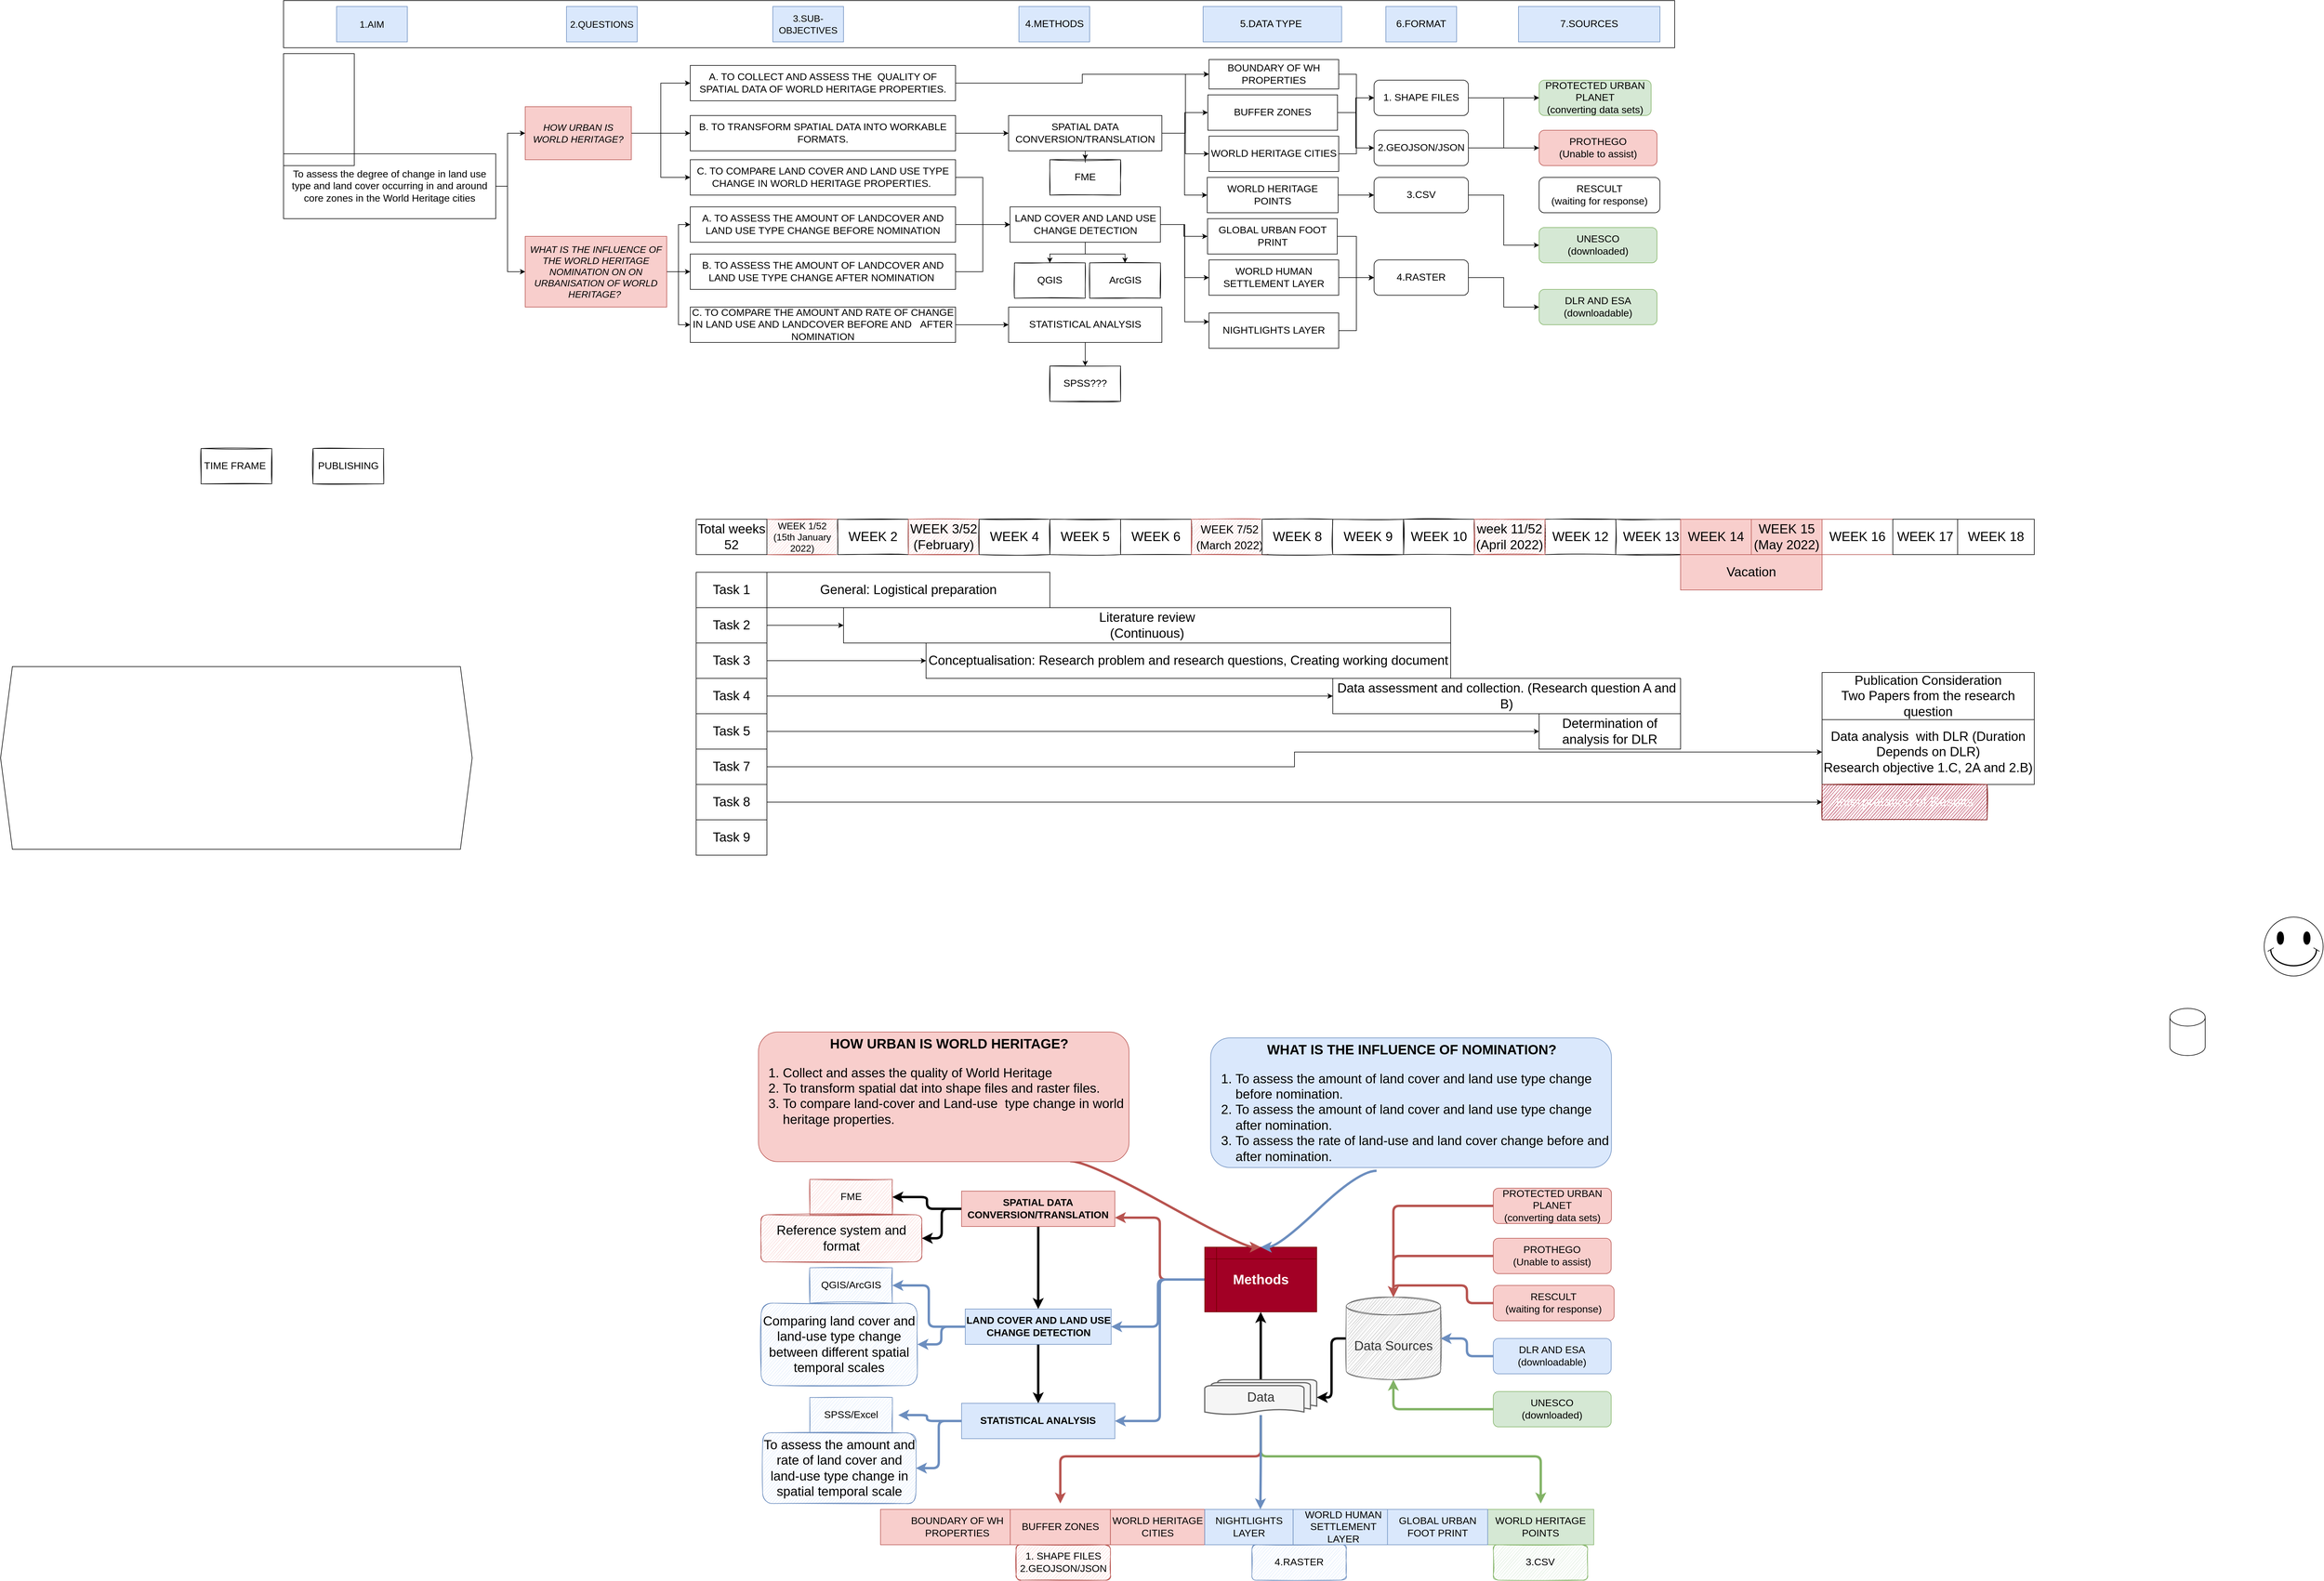 <mxfile version="17.2.1" type="device"><diagram id="Zh2FEWwTdVQycIdZ15-T" name="Page-1"><mxGraphModel dx="2861" dy="1540" grid="1" gridSize="10" guides="1" tooltips="1" connect="1" arrows="1" fold="1" page="1" pageScale="1" pageWidth="850" pageHeight="1100" math="0" shadow="0"><root><mxCell id="0"/><mxCell id="1" parent="0"/><mxCell id="h37pQN8pNh0YvQ1FQnEW-7" style="edgeStyle=orthogonalEdgeStyle;rounded=0;orthogonalLoop=1;jettySize=auto;html=1;entryX=0;entryY=0.5;entryDx=0;entryDy=0;fontSize=17;" parent="1" source="h37pQN8pNh0YvQ1FQnEW-1" target="h37pQN8pNh0YvQ1FQnEW-4" edge="1"><mxGeometry relative="1" as="geometry"><Array as="points"><mxPoint x="170" y="325"/><mxPoint x="170" y="235"/></Array></mxGeometry></mxCell><mxCell id="h37pQN8pNh0YvQ1FQnEW-22" style="edgeStyle=orthogonalEdgeStyle;rounded=0;orthogonalLoop=1;jettySize=auto;html=1;entryX=0;entryY=0.5;entryDx=0;entryDy=0;fontSize=17;" parent="1" source="h37pQN8pNh0YvQ1FQnEW-1" target="h37pQN8pNh0YvQ1FQnEW-5" edge="1"><mxGeometry relative="1" as="geometry"><Array as="points"><mxPoint x="170" y="325"/><mxPoint x="170" y="470"/></Array></mxGeometry></mxCell><mxCell id="h37pQN8pNh0YvQ1FQnEW-1" value="&lt;span lang=&quot;EN-US&quot; style=&quot;font-size: 17px; line-height: 15.693px; font-family: calibri, sans-serif;&quot;&gt;To assess the degree of change in land use type and land cover occurring in and around core zones in the World Heritage cities&lt;/span&gt;&lt;span style=&quot;font-size: 17px;&quot;&gt;&lt;/span&gt;" style="rounded=0;whiteSpace=wrap;html=1;fontSize=17;" parent="1" vertex="1"><mxGeometry x="-210" y="270" width="360" height="110" as="geometry"/></mxCell><mxCell id="h37pQN8pNh0YvQ1FQnEW-2" value="1.AIM" style="rounded=0;whiteSpace=wrap;html=1;fontSize=16;fillColor=#dae8fc;strokeColor=#6c8ebf;" parent="1" vertex="1"><mxGeometry x="-120" y="20" width="120" height="60" as="geometry"/></mxCell><mxCell id="h37pQN8pNh0YvQ1FQnEW-3" value="2.QUESTIONS" style="rounded=0;whiteSpace=wrap;html=1;fontSize=16;fillColor=#dae8fc;strokeColor=#6c8ebf;" parent="1" vertex="1"><mxGeometry x="270" y="20" width="120" height="60" as="geometry"/></mxCell><mxCell id="h37pQN8pNh0YvQ1FQnEW-13" style="edgeStyle=orthogonalEdgeStyle;rounded=0;orthogonalLoop=1;jettySize=auto;html=1;entryX=0;entryY=0.5;entryDx=0;entryDy=0;fontSize=17;" parent="1" source="h37pQN8pNh0YvQ1FQnEW-4" target="h37pQN8pNh0YvQ1FQnEW-10" edge="1"><mxGeometry relative="1" as="geometry"/></mxCell><mxCell id="h37pQN8pNh0YvQ1FQnEW-14" style="edgeStyle=orthogonalEdgeStyle;rounded=0;orthogonalLoop=1;jettySize=auto;html=1;entryX=0;entryY=0.5;entryDx=0;entryDy=0;fontSize=17;" parent="1" source="h37pQN8pNh0YvQ1FQnEW-4" target="h37pQN8pNh0YvQ1FQnEW-9" edge="1"><mxGeometry relative="1" as="geometry"/></mxCell><mxCell id="h37pQN8pNh0YvQ1FQnEW-15" style="edgeStyle=orthogonalEdgeStyle;rounded=0;orthogonalLoop=1;jettySize=auto;html=1;fontSize=17;" parent="1" source="h37pQN8pNh0YvQ1FQnEW-4" target="h37pQN8pNh0YvQ1FQnEW-11" edge="1"><mxGeometry relative="1" as="geometry"/></mxCell><mxCell id="h37pQN8pNh0YvQ1FQnEW-4" value="&lt;i&gt;HOW URBAN IS WORLD HERITAGE?&lt;/i&gt;" style="rounded=0;whiteSpace=wrap;html=1;fontSize=16;fillColor=#f8cecc;strokeColor=#b85450;" parent="1" vertex="1"><mxGeometry x="200" y="190" width="180" height="90" as="geometry"/></mxCell><mxCell id="h37pQN8pNh0YvQ1FQnEW-19" style="edgeStyle=orthogonalEdgeStyle;rounded=0;orthogonalLoop=1;jettySize=auto;html=1;fontSize=17;" parent="1" source="h37pQN8pNh0YvQ1FQnEW-5" target="h37pQN8pNh0YvQ1FQnEW-16" edge="1"><mxGeometry relative="1" as="geometry"/></mxCell><mxCell id="h37pQN8pNh0YvQ1FQnEW-20" style="edgeStyle=orthogonalEdgeStyle;rounded=0;orthogonalLoop=1;jettySize=auto;html=1;entryX=0;entryY=0.5;entryDx=0;entryDy=0;fontSize=17;" parent="1" source="h37pQN8pNh0YvQ1FQnEW-5" target="h37pQN8pNh0YvQ1FQnEW-18" edge="1"><mxGeometry relative="1" as="geometry"/></mxCell><mxCell id="h37pQN8pNh0YvQ1FQnEW-21" style="edgeStyle=orthogonalEdgeStyle;rounded=0;orthogonalLoop=1;jettySize=auto;html=1;fontSize=17;" parent="1" source="h37pQN8pNh0YvQ1FQnEW-5" target="h37pQN8pNh0YvQ1FQnEW-17" edge="1"><mxGeometry relative="1" as="geometry"/></mxCell><mxCell id="h37pQN8pNh0YvQ1FQnEW-5" value="&lt;i&gt;WHAT IS THE INFLUENCE OF THE WORLD HERITAGE NOMINATION ON ON URBANISATION OF WORLD HERITAGE?&amp;nbsp;&lt;/i&gt;" style="rounded=0;whiteSpace=wrap;html=1;fontSize=16;fillColor=#f8cecc;strokeColor=#b85450;" parent="1" vertex="1"><mxGeometry x="200" y="410" width="240" height="120" as="geometry"/></mxCell><mxCell id="h37pQN8pNh0YvQ1FQnEW-6" value="3.SUB-OBJECTIVES" style="rounded=0;whiteSpace=wrap;html=1;fontSize=16;fillColor=#dae8fc;strokeColor=#6c8ebf;" parent="1" vertex="1"><mxGeometry x="620" y="20" width="120" height="60" as="geometry"/></mxCell><mxCell id="h37pQN8pNh0YvQ1FQnEW-36" style="edgeStyle=orthogonalEdgeStyle;rounded=0;orthogonalLoop=1;jettySize=auto;html=1;entryX=0;entryY=0.5;entryDx=0;entryDy=0;fontSize=17;" parent="1" source="h37pQN8pNh0YvQ1FQnEW-9" target="h37pQN8pNh0YvQ1FQnEW-31" edge="1"><mxGeometry relative="1" as="geometry"/></mxCell><mxCell id="h37pQN8pNh0YvQ1FQnEW-9" value="&lt;span&gt;B. TO TRANSFORM SPATIAL DATA INTO WORKABLE FORMATS.&lt;/span&gt;" style="rounded=0;whiteSpace=wrap;html=1;fontSize=17;" parent="1" vertex="1"><mxGeometry x="480" y="205" width="450" height="60" as="geometry"/></mxCell><mxCell id="h37pQN8pNh0YvQ1FQnEW-95" style="edgeStyle=orthogonalEdgeStyle;rounded=0;orthogonalLoop=1;jettySize=auto;html=1;fontSize=17;" parent="1" source="h37pQN8pNh0YvQ1FQnEW-10" target="h37pQN8pNh0YvQ1FQnEW-34" edge="1"><mxGeometry relative="1" as="geometry"/></mxCell><mxCell id="h37pQN8pNh0YvQ1FQnEW-10" value="&lt;span&gt;A. TO COLLECT AND ASSESS THE&amp;nbsp; QUALITY OF &lt;/span&gt;SPATIAL DATA OF&amp;nbsp;&lt;span&gt;WORLD HERITAGE PROPERTIES.&lt;/span&gt;" style="rounded=0;whiteSpace=wrap;html=1;fontSize=17;" parent="1" vertex="1"><mxGeometry x="480" y="120" width="450" height="60" as="geometry"/></mxCell><mxCell id="h37pQN8pNh0YvQ1FQnEW-33" style="edgeStyle=orthogonalEdgeStyle;rounded=0;orthogonalLoop=1;jettySize=auto;html=1;entryX=0;entryY=0.5;entryDx=0;entryDy=0;fontSize=17;" parent="1" source="h37pQN8pNh0YvQ1FQnEW-11" target="h37pQN8pNh0YvQ1FQnEW-25" edge="1"><mxGeometry relative="1" as="geometry"/></mxCell><mxCell id="h37pQN8pNh0YvQ1FQnEW-11" value="&lt;span&gt;C. TO COMPARE LAND COVER AND LAND USE TYPE CHANGE IN WORLD HERITAGE PROPERTIES.&amp;nbsp;&lt;/span&gt;" style="rounded=0;whiteSpace=wrap;html=1;fontSize=17;" parent="1" vertex="1"><mxGeometry x="480" y="280" width="450" height="60" as="geometry"/></mxCell><mxCell id="h37pQN8pNh0YvQ1FQnEW-27" style="edgeStyle=orthogonalEdgeStyle;rounded=0;orthogonalLoop=1;jettySize=auto;html=1;fontSize=17;" parent="1" source="h37pQN8pNh0YvQ1FQnEW-16" target="h37pQN8pNh0YvQ1FQnEW-25" edge="1"><mxGeometry relative="1" as="geometry"/></mxCell><mxCell id="h37pQN8pNh0YvQ1FQnEW-16" value="A. TO ASSESS THE AMOUNT OF LANDCOVER AND LAND USE TYPE CHANGE BEFORE NOMINATION" style="rounded=0;whiteSpace=wrap;html=1;fontSize=17;" parent="1" vertex="1"><mxGeometry x="480" y="360" width="450" height="60" as="geometry"/></mxCell><mxCell id="h37pQN8pNh0YvQ1FQnEW-28" style="edgeStyle=orthogonalEdgeStyle;rounded=0;orthogonalLoop=1;jettySize=auto;html=1;entryX=0;entryY=0.5;entryDx=0;entryDy=0;fontSize=17;" parent="1" source="h37pQN8pNh0YvQ1FQnEW-17" target="h37pQN8pNh0YvQ1FQnEW-25" edge="1"><mxGeometry relative="1" as="geometry"/></mxCell><mxCell id="h37pQN8pNh0YvQ1FQnEW-17" value="B. TO ASSESS THE AMOUNT OF LANDCOVER AND LAND USE TYPE CHANGE AFTER NOMINATION&amp;nbsp;" style="rounded=0;whiteSpace=wrap;html=1;fontSize=17;" parent="1" vertex="1"><mxGeometry x="480" y="440" width="450" height="60" as="geometry"/></mxCell><mxCell id="h37pQN8pNh0YvQ1FQnEW-30" style="edgeStyle=orthogonalEdgeStyle;rounded=0;orthogonalLoop=1;jettySize=auto;html=1;fontSize=17;" parent="1" source="h37pQN8pNh0YvQ1FQnEW-18" target="h37pQN8pNh0YvQ1FQnEW-29" edge="1"><mxGeometry relative="1" as="geometry"/></mxCell><mxCell id="h37pQN8pNh0YvQ1FQnEW-18" value="C. TO COMPARE THE AMOUNT AND RATE OF CHANGE IN LAND USE AND LANDCOVER BEFORE AND&amp;nbsp; &amp;nbsp;AFTER NOMINATION" style="rounded=0;whiteSpace=wrap;html=1;fontSize=17;" parent="1" vertex="1"><mxGeometry x="480" y="530" width="450" height="60" as="geometry"/></mxCell><mxCell id="h37pQN8pNh0YvQ1FQnEW-23" value="4.METHODS" style="rounded=0;whiteSpace=wrap;html=1;fontSize=17;fillColor=#dae8fc;strokeColor=#6c8ebf;" parent="1" vertex="1"><mxGeometry x="1037.5" y="20" width="120" height="60" as="geometry"/></mxCell><mxCell id="h37pQN8pNh0YvQ1FQnEW-24" value="7.SOURCES" style="rounded=0;whiteSpace=wrap;html=1;fontSize=17;fillColor=#dae8fc;strokeColor=#6c8ebf;" parent="1" vertex="1"><mxGeometry x="1885" y="20" width="240" height="60" as="geometry"/></mxCell><mxCell id="h37pQN8pNh0YvQ1FQnEW-45" style="edgeStyle=orthogonalEdgeStyle;rounded=0;orthogonalLoop=1;jettySize=auto;html=1;fontSize=17;" parent="1" source="h37pQN8pNh0YvQ1FQnEW-25" target="h37pQN8pNh0YvQ1FQnEW-38" edge="1"><mxGeometry relative="1" as="geometry"/></mxCell><mxCell id="h37pQN8pNh0YvQ1FQnEW-46" style="edgeStyle=orthogonalEdgeStyle;rounded=0;orthogonalLoop=1;jettySize=auto;html=1;entryX=0;entryY=0.5;entryDx=0;entryDy=0;fontSize=17;" parent="1" source="h37pQN8pNh0YvQ1FQnEW-25" target="h37pQN8pNh0YvQ1FQnEW-39" edge="1"><mxGeometry relative="1" as="geometry"/></mxCell><mxCell id="h37pQN8pNh0YvQ1FQnEW-47" style="edgeStyle=orthogonalEdgeStyle;rounded=0;orthogonalLoop=1;jettySize=auto;html=1;entryX=0;entryY=0.25;entryDx=0;entryDy=0;fontSize=17;" parent="1" source="h37pQN8pNh0YvQ1FQnEW-25" target="h37pQN8pNh0YvQ1FQnEW-40" edge="1"><mxGeometry relative="1" as="geometry"/></mxCell><mxCell id="h37pQN8pNh0YvQ1FQnEW-71" style="edgeStyle=orthogonalEdgeStyle;rounded=0;orthogonalLoop=1;jettySize=auto;html=1;fontSize=17;" parent="1" source="h37pQN8pNh0YvQ1FQnEW-25" target="h37pQN8pNh0YvQ1FQnEW-65" edge="1"><mxGeometry relative="1" as="geometry"/></mxCell><mxCell id="h37pQN8pNh0YvQ1FQnEW-72" style="edgeStyle=orthogonalEdgeStyle;rounded=0;orthogonalLoop=1;jettySize=auto;html=1;fontSize=17;" parent="1" source="h37pQN8pNh0YvQ1FQnEW-25" target="h37pQN8pNh0YvQ1FQnEW-67" edge="1"><mxGeometry relative="1" as="geometry"/></mxCell><mxCell id="h37pQN8pNh0YvQ1FQnEW-25" value="LAND COVER AND LAND USE CHANGE DETECTION" style="rounded=0;whiteSpace=wrap;html=1;fontSize=17;" parent="1" vertex="1"><mxGeometry x="1022.5" y="360" width="255" height="60" as="geometry"/></mxCell><mxCell id="h37pQN8pNh0YvQ1FQnEW-26" value="5.DATA TYPE&amp;nbsp;" style="rounded=0;whiteSpace=wrap;html=1;fontSize=17;fillColor=#dae8fc;strokeColor=#6c8ebf;" parent="1" vertex="1"><mxGeometry x="1350" y="20" width="235" height="60" as="geometry"/></mxCell><mxCell id="h37pQN8pNh0YvQ1FQnEW-74" style="edgeStyle=orthogonalEdgeStyle;rounded=0;orthogonalLoop=1;jettySize=auto;html=1;fontSize=17;" parent="1" source="h37pQN8pNh0YvQ1FQnEW-29" target="h37pQN8pNh0YvQ1FQnEW-73" edge="1"><mxGeometry relative="1" as="geometry"/></mxCell><mxCell id="h37pQN8pNh0YvQ1FQnEW-29" value="STATISTICAL ANALYSIS" style="rounded=0;whiteSpace=wrap;html=1;fontSize=17;" parent="1" vertex="1"><mxGeometry x="1020" y="530" width="260" height="60" as="geometry"/></mxCell><mxCell id="h37pQN8pNh0YvQ1FQnEW-42" style="edgeStyle=orthogonalEdgeStyle;rounded=0;orthogonalLoop=1;jettySize=auto;html=1;entryX=0;entryY=0.5;entryDx=0;entryDy=0;fontSize=17;" parent="1" source="h37pQN8pNh0YvQ1FQnEW-31" target="h37pQN8pNh0YvQ1FQnEW-34" edge="1"><mxGeometry relative="1" as="geometry"/></mxCell><mxCell id="h37pQN8pNh0YvQ1FQnEW-43" style="edgeStyle=orthogonalEdgeStyle;rounded=0;orthogonalLoop=1;jettySize=auto;html=1;entryX=0;entryY=0.5;entryDx=0;entryDy=0;fontSize=17;" parent="1" source="h37pQN8pNh0YvQ1FQnEW-31" target="h37pQN8pNh0YvQ1FQnEW-35" edge="1"><mxGeometry relative="1" as="geometry"/></mxCell><mxCell id="h37pQN8pNh0YvQ1FQnEW-44" style="edgeStyle=orthogonalEdgeStyle;rounded=0;orthogonalLoop=1;jettySize=auto;html=1;fontSize=17;" parent="1" source="h37pQN8pNh0YvQ1FQnEW-31" target="h37pQN8pNh0YvQ1FQnEW-37" edge="1"><mxGeometry relative="1" as="geometry"/></mxCell><mxCell id="h37pQN8pNh0YvQ1FQnEW-55" style="edgeStyle=orthogonalEdgeStyle;rounded=0;orthogonalLoop=1;jettySize=auto;html=1;entryX=0;entryY=0.5;entryDx=0;entryDy=0;fontSize=17;" parent="1" source="h37pQN8pNh0YvQ1FQnEW-31" target="h37pQN8pNh0YvQ1FQnEW-54" edge="1"><mxGeometry relative="1" as="geometry"/></mxCell><mxCell id="h37pQN8pNh0YvQ1FQnEW-69" style="edgeStyle=orthogonalEdgeStyle;rounded=0;orthogonalLoop=1;jettySize=auto;html=1;fontSize=17;" parent="1" source="h37pQN8pNh0YvQ1FQnEW-31" target="h37pQN8pNh0YvQ1FQnEW-66" edge="1"><mxGeometry relative="1" as="geometry"/></mxCell><mxCell id="h37pQN8pNh0YvQ1FQnEW-31" value="SPATIAL DATA CONVERSION/TRANSLATION" style="rounded=0;whiteSpace=wrap;html=1;fontSize=17;" parent="1" vertex="1"><mxGeometry x="1020" y="205" width="260" height="60" as="geometry"/></mxCell><mxCell id="h37pQN8pNh0YvQ1FQnEW-56" style="edgeStyle=orthogonalEdgeStyle;rounded=0;orthogonalLoop=1;jettySize=auto;html=1;entryX=0;entryY=0.5;entryDx=0;entryDy=0;fontSize=17;" parent="1" source="h37pQN8pNh0YvQ1FQnEW-34" target="h37pQN8pNh0YvQ1FQnEW-49" edge="1"><mxGeometry relative="1" as="geometry"/></mxCell><mxCell id="h37pQN8pNh0YvQ1FQnEW-34" value="BOUNDARY OF WH PROPERTIES" style="rounded=0;whiteSpace=wrap;html=1;fontSize=17;" parent="1" vertex="1"><mxGeometry x="1360" y="110" width="220" height="50" as="geometry"/></mxCell><mxCell id="h37pQN8pNh0YvQ1FQnEW-63" style="edgeStyle=orthogonalEdgeStyle;rounded=0;orthogonalLoop=1;jettySize=auto;html=1;entryX=0;entryY=0.5;entryDx=0;entryDy=0;fontSize=17;" parent="1" source="h37pQN8pNh0YvQ1FQnEW-35" target="h37pQN8pNh0YvQ1FQnEW-49" edge="1"><mxGeometry relative="1" as="geometry"/></mxCell><mxCell id="h37pQN8pNh0YvQ1FQnEW-64" style="edgeStyle=orthogonalEdgeStyle;rounded=0;orthogonalLoop=1;jettySize=auto;html=1;fontSize=17;" parent="1" source="h37pQN8pNh0YvQ1FQnEW-35" target="h37pQN8pNh0YvQ1FQnEW-50" edge="1"><mxGeometry relative="1" as="geometry"/></mxCell><mxCell id="h37pQN8pNh0YvQ1FQnEW-35" value="BUFFER ZONES" style="rounded=0;whiteSpace=wrap;html=1;fontSize=17;" parent="1" vertex="1"><mxGeometry x="1358" y="170" width="220" height="60" as="geometry"/></mxCell><mxCell id="h37pQN8pNh0YvQ1FQnEW-61" style="edgeStyle=orthogonalEdgeStyle;rounded=0;orthogonalLoop=1;jettySize=auto;html=1;entryX=0;entryY=0.5;entryDx=0;entryDy=0;fontSize=17;" parent="1" source="h37pQN8pNh0YvQ1FQnEW-37" target="h37pQN8pNh0YvQ1FQnEW-50" edge="1"><mxGeometry relative="1" as="geometry"/></mxCell><mxCell id="h37pQN8pNh0YvQ1FQnEW-62" style="edgeStyle=orthogonalEdgeStyle;rounded=0;orthogonalLoop=1;jettySize=auto;html=1;entryX=0;entryY=0.5;entryDx=0;entryDy=0;fontSize=17;" parent="1" source="h37pQN8pNh0YvQ1FQnEW-37" target="h37pQN8pNh0YvQ1FQnEW-49" edge="1"><mxGeometry relative="1" as="geometry"/></mxCell><mxCell id="h37pQN8pNh0YvQ1FQnEW-37" value="WORLD HERITAGE CITIES" style="rounded=0;whiteSpace=wrap;html=1;fontSize=17;" parent="1" vertex="1"><mxGeometry x="1360" y="240" width="220" height="60" as="geometry"/></mxCell><mxCell id="h37pQN8pNh0YvQ1FQnEW-59" style="edgeStyle=orthogonalEdgeStyle;rounded=0;orthogonalLoop=1;jettySize=auto;html=1;entryX=0;entryY=0.5;entryDx=0;entryDy=0;fontSize=17;" parent="1" source="h37pQN8pNh0YvQ1FQnEW-38" target="h37pQN8pNh0YvQ1FQnEW-51" edge="1"><mxGeometry relative="1" as="geometry"><Array as="points"><mxPoint x="1610" y="410"/><mxPoint x="1610" y="480"/></Array></mxGeometry></mxCell><mxCell id="h37pQN8pNh0YvQ1FQnEW-38" value="GLOBAL URBAN FOOT PRINT" style="rounded=0;whiteSpace=wrap;html=1;fontSize=17;" parent="1" vertex="1"><mxGeometry x="1357.5" y="380" width="220" height="60" as="geometry"/></mxCell><mxCell id="h37pQN8pNh0YvQ1FQnEW-58" style="edgeStyle=orthogonalEdgeStyle;rounded=0;orthogonalLoop=1;jettySize=auto;html=1;fontSize=17;" parent="1" source="h37pQN8pNh0YvQ1FQnEW-39" target="h37pQN8pNh0YvQ1FQnEW-51" edge="1"><mxGeometry relative="1" as="geometry"/></mxCell><mxCell id="h37pQN8pNh0YvQ1FQnEW-39" value="WORLD HUMAN SETTLEMENT LAYER" style="rounded=0;whiteSpace=wrap;html=1;fontSize=17;" parent="1" vertex="1"><mxGeometry x="1360" y="450" width="220" height="60" as="geometry"/></mxCell><mxCell id="h37pQN8pNh0YvQ1FQnEW-57" style="edgeStyle=orthogonalEdgeStyle;rounded=0;orthogonalLoop=1;jettySize=auto;html=1;entryX=0;entryY=0.5;entryDx=0;entryDy=0;fontSize=17;" parent="1" source="h37pQN8pNh0YvQ1FQnEW-40" target="h37pQN8pNh0YvQ1FQnEW-51" edge="1"><mxGeometry relative="1" as="geometry"/></mxCell><mxCell id="h37pQN8pNh0YvQ1FQnEW-40" value="NIGHTLIGHTS LAYER" style="rounded=0;whiteSpace=wrap;html=1;fontSize=17;" parent="1" vertex="1"><mxGeometry x="1360" y="540" width="220" height="60" as="geometry"/></mxCell><mxCell id="h37pQN8pNh0YvQ1FQnEW-48" value="&lt;span&gt;6.FORMAT&lt;/span&gt;" style="rounded=0;whiteSpace=wrap;html=1;fontSize=17;fillColor=#dae8fc;strokeColor=#6c8ebf;" parent="1" vertex="1"><mxGeometry x="1660" y="20" width="120" height="60" as="geometry"/></mxCell><mxCell id="h37pQN8pNh0YvQ1FQnEW-81" style="edgeStyle=orthogonalEdgeStyle;rounded=0;orthogonalLoop=1;jettySize=auto;html=1;fontSize=17;" parent="1" source="h37pQN8pNh0YvQ1FQnEW-49" target="h37pQN8pNh0YvQ1FQnEW-76" edge="1"><mxGeometry relative="1" as="geometry"/></mxCell><mxCell id="h37pQN8pNh0YvQ1FQnEW-49" value="1. SHAPE FILES" style="rounded=1;whiteSpace=wrap;html=1;fontSize=17;" parent="1" vertex="1"><mxGeometry x="1640" y="145" width="160" height="60" as="geometry"/></mxCell><mxCell id="h37pQN8pNh0YvQ1FQnEW-83" style="edgeStyle=orthogonalEdgeStyle;rounded=0;orthogonalLoop=1;jettySize=auto;html=1;fontSize=17;" parent="1" source="h37pQN8pNh0YvQ1FQnEW-50" target="h37pQN8pNh0YvQ1FQnEW-77" edge="1"><mxGeometry relative="1" as="geometry"/></mxCell><mxCell id="h37pQN8pNh0YvQ1FQnEW-87" style="edgeStyle=orthogonalEdgeStyle;rounded=0;orthogonalLoop=1;jettySize=auto;html=1;entryX=0;entryY=0.5;entryDx=0;entryDy=0;fontSize=17;" parent="1" source="h37pQN8pNh0YvQ1FQnEW-50" target="h37pQN8pNh0YvQ1FQnEW-76" edge="1"><mxGeometry relative="1" as="geometry"/></mxCell><mxCell id="h37pQN8pNh0YvQ1FQnEW-50" value="&lt;span&gt;2.GEOJSON/JSON&lt;/span&gt;" style="rounded=1;whiteSpace=wrap;html=1;fontSize=17;" parent="1" vertex="1"><mxGeometry x="1640" y="230" width="160" height="60" as="geometry"/></mxCell><mxCell id="h37pQN8pNh0YvQ1FQnEW-85" style="edgeStyle=orthogonalEdgeStyle;rounded=0;orthogonalLoop=1;jettySize=auto;html=1;fontSize=17;" parent="1" source="h37pQN8pNh0YvQ1FQnEW-51" target="h37pQN8pNh0YvQ1FQnEW-80" edge="1"><mxGeometry relative="1" as="geometry"/></mxCell><mxCell id="h37pQN8pNh0YvQ1FQnEW-51" value="4.RASTER" style="rounded=1;whiteSpace=wrap;html=1;fontSize=17;" parent="1" vertex="1"><mxGeometry x="1640" y="450" width="160" height="60" as="geometry"/></mxCell><mxCell id="h37pQN8pNh0YvQ1FQnEW-84" style="edgeStyle=orthogonalEdgeStyle;rounded=0;orthogonalLoop=1;jettySize=auto;html=1;entryX=0;entryY=0.5;entryDx=0;entryDy=0;fontSize=17;" parent="1" source="h37pQN8pNh0YvQ1FQnEW-52" target="h37pQN8pNh0YvQ1FQnEW-78" edge="1"><mxGeometry relative="1" as="geometry"/></mxCell><mxCell id="h37pQN8pNh0YvQ1FQnEW-52" value="3.CSV" style="rounded=1;whiteSpace=wrap;html=1;fontSize=17;" parent="1" vertex="1"><mxGeometry x="1640" y="310" width="160" height="60" as="geometry"/></mxCell><mxCell id="h37pQN8pNh0YvQ1FQnEW-60" style="edgeStyle=orthogonalEdgeStyle;rounded=0;orthogonalLoop=1;jettySize=auto;html=1;entryX=0;entryY=0.5;entryDx=0;entryDy=0;fontSize=17;" parent="1" source="h37pQN8pNh0YvQ1FQnEW-54" target="h37pQN8pNh0YvQ1FQnEW-52" edge="1"><mxGeometry relative="1" as="geometry"/></mxCell><mxCell id="h37pQN8pNh0YvQ1FQnEW-54" value="WORLD HERITAGE POINTS" style="rounded=0;whiteSpace=wrap;html=1;fontSize=17;" parent="1" vertex="1"><mxGeometry x="1357" y="310" width="222" height="60" as="geometry"/></mxCell><mxCell id="h37pQN8pNh0YvQ1FQnEW-65" value="QGIS" style="rounded=0;whiteSpace=wrap;html=1;fontSize=17;sketch=1;fillColor=none;" parent="1" vertex="1"><mxGeometry x="1030" y="455" width="120" height="60" as="geometry"/></mxCell><mxCell id="h37pQN8pNh0YvQ1FQnEW-66" value="FME" style="rounded=0;whiteSpace=wrap;html=1;fontSize=17;sketch=1;fillColor=none;" parent="1" vertex="1"><mxGeometry x="1090" y="280" width="120" height="60" as="geometry"/></mxCell><mxCell id="h37pQN8pNh0YvQ1FQnEW-67" value="ArcGIS" style="rounded=0;whiteSpace=wrap;html=1;fontSize=17;sketch=1;shadow=0;glass=0;fillColor=none;" parent="1" vertex="1"><mxGeometry x="1157.5" y="455" width="120" height="60" as="geometry"/></mxCell><mxCell id="h37pQN8pNh0YvQ1FQnEW-73" value="SPSS???" style="rounded=0;whiteSpace=wrap;html=1;fontSize=17;sketch=1;fillColor=none;" parent="1" vertex="1"><mxGeometry x="1090" y="630" width="120" height="60" as="geometry"/></mxCell><mxCell id="h37pQN8pNh0YvQ1FQnEW-76" value="PROTECTED URBAN PLANET&lt;br&gt;(converting data sets)" style="rounded=1;whiteSpace=wrap;html=1;fontSize=17;fillColor=#d5e8d4;strokeColor=#82b366;" parent="1" vertex="1"><mxGeometry x="1920" y="145" width="190" height="60" as="geometry"/></mxCell><mxCell id="h37pQN8pNh0YvQ1FQnEW-78" value="UNESCO&lt;br&gt;(downloaded)" style="rounded=1;whiteSpace=wrap;html=1;fontSize=17;fillColor=#d5e8d4;strokeColor=#82b366;" parent="1" vertex="1"><mxGeometry x="1920" y="395" width="200" height="60" as="geometry"/></mxCell><mxCell id="h37pQN8pNh0YvQ1FQnEW-80" value="DLR AND ESA&lt;br&gt;(downloadable)" style="rounded=1;whiteSpace=wrap;html=1;fontSize=17;fillColor=#d5e8d4;strokeColor=#82b366;" parent="1" vertex="1"><mxGeometry x="1920" y="500" width="200" height="60" as="geometry"/></mxCell><mxCell id="h37pQN8pNh0YvQ1FQnEW-77" value="PROTHEGO&lt;br&gt;(Unable to assist)" style="rounded=1;whiteSpace=wrap;html=1;fontSize=17;fillColor=#f8cecc;strokeColor=#b85450;" parent="1" vertex="1"><mxGeometry x="1920" y="230" width="200" height="60" as="geometry"/></mxCell><mxCell id="h37pQN8pNh0YvQ1FQnEW-86" value="" style="edgeStyle=orthogonalEdgeStyle;rounded=0;orthogonalLoop=1;jettySize=auto;html=1;fontSize=17;endArrow=none;" parent="1" source="h37pQN8pNh0YvQ1FQnEW-50" target="h37pQN8pNh0YvQ1FQnEW-77" edge="1"><mxGeometry relative="1" as="geometry"><mxPoint x="1800" y="260.077" as="sourcePoint"/><mxPoint x="2015.077" y="180" as="targetPoint"/></mxGeometry></mxCell><mxCell id="h37pQN8pNh0YvQ1FQnEW-88" value="RESCULT&lt;br&gt;(waiting for response)" style="rounded=1;whiteSpace=wrap;html=1;fontSize=17;" parent="1" vertex="1"><mxGeometry x="1920" y="310" width="205" height="60" as="geometry"/></mxCell><mxCell id="h37pQN8pNh0YvQ1FQnEW-89" value="WEEK 13" style="rounded=0;whiteSpace=wrap;html=1;shadow=0;glass=0;sketch=1;fontSize=22;fillColor=default;gradientColor=#ffffff;fontStyle=0" parent="1" vertex="1"><mxGeometry x="2050" y="890" width="120" height="60" as="geometry"/></mxCell><mxCell id="h37pQN8pNh0YvQ1FQnEW-90" value="WEEK 12" style="rounded=0;whiteSpace=wrap;html=1;shadow=0;glass=0;sketch=1;fontSize=22;fillColor=default;gradientColor=#ffffff;fontStyle=0" parent="1" vertex="1"><mxGeometry x="1930" y="890" width="120" height="60" as="geometry"/></mxCell><mxCell id="h37pQN8pNh0YvQ1FQnEW-91" value="WEEK 1/52&lt;br style=&quot;font-size: 16px&quot;&gt;(15th January 2022)" style="rounded=0;whiteSpace=wrap;html=1;shadow=0;glass=0;sketch=1;fontSize=16;fillColor=#f8cecc;fontStyle=0;strokeColor=#b85450;" parent="1" vertex="1"><mxGeometry x="610" y="890" width="120" height="60" as="geometry"/></mxCell><mxCell id="h37pQN8pNh0YvQ1FQnEW-92" value="WEEK 2" style="rounded=0;whiteSpace=wrap;html=1;shadow=0;glass=0;sketch=1;fontSize=22;fillColor=default;gradientColor=#ffffff;fontStyle=0" parent="1" vertex="1"><mxGeometry x="730" y="890" width="120" height="60" as="geometry"/></mxCell><mxCell id="h37pQN8pNh0YvQ1FQnEW-93" value="TIME FRAME&amp;nbsp;" style="rounded=0;whiteSpace=wrap;html=1;shadow=0;glass=0;sketch=1;fontSize=17;fillColor=default;gradientColor=#ffffff;" parent="1" vertex="1"><mxGeometry x="-350" y="770" width="120" height="60" as="geometry"/></mxCell><mxCell id="h37pQN8pNh0YvQ1FQnEW-94" value="PUBLISHING" style="rounded=0;whiteSpace=wrap;html=1;shadow=0;glass=0;sketch=1;fontSize=17;fillColor=default;gradientColor=#ffffff;" parent="1" vertex="1"><mxGeometry x="-160" y="770" width="120" height="60" as="geometry"/></mxCell><mxCell id="h37pQN8pNh0YvQ1FQnEW-96" value="WEEK 3/52&lt;br style=&quot;font-size: 22px&quot;&gt;(February)" style="rounded=0;whiteSpace=wrap;html=1;shadow=0;glass=0;sketch=1;fontSize=22;fillColor=#f8cecc;fontStyle=0;strokeColor=#b85450;" parent="1" vertex="1"><mxGeometry x="850" y="890" width="120" height="60" as="geometry"/></mxCell><mxCell id="h37pQN8pNh0YvQ1FQnEW-97" value="WEEK 4" style="rounded=0;whiteSpace=wrap;html=1;shadow=0;glass=0;sketch=1;fontSize=22;fillColor=default;gradientColor=#ffffff;fontStyle=0" parent="1" vertex="1"><mxGeometry x="970" y="890" width="120" height="60" as="geometry"/></mxCell><mxCell id="h37pQN8pNh0YvQ1FQnEW-98" value="WEEK 5" style="rounded=0;whiteSpace=wrap;html=1;shadow=0;glass=0;sketch=1;fontSize=22;fillColor=default;gradientColor=#ffffff;fontStyle=0" parent="1" vertex="1"><mxGeometry x="1090" y="890" width="120" height="60" as="geometry"/></mxCell><mxCell id="h37pQN8pNh0YvQ1FQnEW-99" value="WEEK 6" style="rounded=0;whiteSpace=wrap;html=1;shadow=0;glass=0;sketch=1;fontSize=22;fillColor=default;gradientColor=#ffffff;fontStyle=0" parent="1" vertex="1"><mxGeometry x="1210" y="890" width="120" height="60" as="geometry"/></mxCell><mxCell id="h37pQN8pNh0YvQ1FQnEW-100" value="&lt;font style=&quot;font-size: 19px&quot;&gt;WEEK 7/52&lt;br&gt;(March 2022)&lt;/font&gt;" style="rounded=0;whiteSpace=wrap;html=1;shadow=0;glass=0;sketch=1;fontSize=22;fillColor=#f8cecc;fontStyle=0;strokeColor=#b85450;" parent="1" vertex="1"><mxGeometry x="1330" y="890" width="130" height="60" as="geometry"/></mxCell><mxCell id="h37pQN8pNh0YvQ1FQnEW-101" value="WEEK 8" style="rounded=0;whiteSpace=wrap;html=1;shadow=0;glass=0;sketch=1;fontSize=22;fillColor=default;gradientColor=#ffffff;fontStyle=0" parent="1" vertex="1"><mxGeometry x="1450" y="890" width="120" height="60" as="geometry"/></mxCell><mxCell id="h37pQN8pNh0YvQ1FQnEW-102" value="WEEK 9" style="rounded=0;whiteSpace=wrap;html=1;shadow=0;glass=0;sketch=1;fontSize=22;fillColor=default;gradientColor=#ffffff;fontStyle=0" parent="1" vertex="1"><mxGeometry x="1570" y="890" width="120" height="60" as="geometry"/></mxCell><mxCell id="h37pQN8pNh0YvQ1FQnEW-103" value="WEEK 10" style="rounded=0;whiteSpace=wrap;html=1;shadow=0;glass=0;sketch=1;fontSize=22;fillColor=default;gradientColor=#ffffff;fontStyle=0" parent="1" vertex="1"><mxGeometry x="1690" y="890" width="120" height="60" as="geometry"/></mxCell><mxCell id="ARwdgaC7LOGrpXBBX0hC-1" value="Literature review&lt;br&gt;(Continuous)" style="rounded=0;whiteSpace=wrap;html=1;fontSize=22;fontStyle=0" parent="1" vertex="1"><mxGeometry x="740" y="1040" width="1030" height="60" as="geometry"/></mxCell><mxCell id="isc2ANFh7UeVf0TnL6wv-1" value="General: Logistical preparation" style="rounded=0;whiteSpace=wrap;html=1;fontSize=22;fontStyle=0" parent="1" vertex="1"><mxGeometry x="610" y="980" width="480" height="60" as="geometry"/></mxCell><mxCell id="isc2ANFh7UeVf0TnL6wv-2" value="Conceptualisation: Research problem and research questions, Creating working document" style="rounded=0;whiteSpace=wrap;html=1;fontSize=22;fontStyle=0" parent="1" vertex="1"><mxGeometry x="880" y="1100" width="890" height="60" as="geometry"/></mxCell><mxCell id="isc2ANFh7UeVf0TnL6wv-3" value="week 11/52&lt;br style=&quot;font-size: 22px&quot;&gt;(April 2022)" style="rounded=0;whiteSpace=wrap;html=1;fontSize=22;fontStyle=0;fillColor=#f8cecc;strokeColor=#b85450;sketch=1;" parent="1" vertex="1"><mxGeometry x="1810" y="890" width="120" height="60" as="geometry"/></mxCell><mxCell id="isc2ANFh7UeVf0TnL6wv-5" value="WEEK 14" style="rounded=0;whiteSpace=wrap;html=1;fontSize=22;fontStyle=0;fillColor=#f8cecc;strokeColor=#b85450;sketch=0;" parent="1" vertex="1"><mxGeometry x="2160" y="890" width="120" height="60" as="geometry"/></mxCell><mxCell id="isc2ANFh7UeVf0TnL6wv-7" value="Total weeks 52" style="rounded=0;whiteSpace=wrap;html=1;fontSize=22;fontStyle=0" parent="1" vertex="1"><mxGeometry x="490" y="890" width="120" height="60" as="geometry"/></mxCell><mxCell id="isc2ANFh7UeVf0TnL6wv-8" value="Task 1" style="rounded=0;whiteSpace=wrap;html=1;fontSize=22;fontStyle=0" parent="1" vertex="1"><mxGeometry x="490" y="980" width="120" height="60" as="geometry"/></mxCell><mxCell id="isc2ANFh7UeVf0TnL6wv-29" style="edgeStyle=orthogonalEdgeStyle;rounded=0;orthogonalLoop=1;jettySize=auto;html=1;entryX=0;entryY=0.5;entryDx=0;entryDy=0;fontSize=16;" parent="1" source="isc2ANFh7UeVf0TnL6wv-9" target="ARwdgaC7LOGrpXBBX0hC-1" edge="1"><mxGeometry relative="1" as="geometry"/></mxCell><mxCell id="isc2ANFh7UeVf0TnL6wv-9" value="Task 2" style="rounded=0;whiteSpace=wrap;html=1;fontSize=22;fontStyle=0" parent="1" vertex="1"><mxGeometry x="490" y="1040" width="120" height="60" as="geometry"/></mxCell><mxCell id="isc2ANFh7UeVf0TnL6wv-28" style="edgeStyle=orthogonalEdgeStyle;rounded=0;orthogonalLoop=1;jettySize=auto;html=1;entryX=0;entryY=0.5;entryDx=0;entryDy=0;fontSize=16;" parent="1" source="isc2ANFh7UeVf0TnL6wv-10" target="isc2ANFh7UeVf0TnL6wv-2" edge="1"><mxGeometry relative="1" as="geometry"/></mxCell><mxCell id="isc2ANFh7UeVf0TnL6wv-10" value="Task 3" style="rounded=0;whiteSpace=wrap;html=1;fontSize=22;fontStyle=0" parent="1" vertex="1"><mxGeometry x="490" y="1100" width="120" height="60" as="geometry"/></mxCell><mxCell id="isc2ANFh7UeVf0TnL6wv-11" value="Data assessment and collection. (Research question A and B)" style="rounded=0;whiteSpace=wrap;html=1;fontSize=22;fontStyle=0" parent="1" vertex="1"><mxGeometry x="1570" y="1160" width="590" height="60" as="geometry"/></mxCell><mxCell id="isc2ANFh7UeVf0TnL6wv-27" style="edgeStyle=orthogonalEdgeStyle;rounded=0;orthogonalLoop=1;jettySize=auto;html=1;entryX=0;entryY=0.5;entryDx=0;entryDy=0;fontSize=16;" parent="1" source="isc2ANFh7UeVf0TnL6wv-16" target="isc2ANFh7UeVf0TnL6wv-11" edge="1"><mxGeometry relative="1" as="geometry"/></mxCell><mxCell id="isc2ANFh7UeVf0TnL6wv-16" value="Task 4" style="rounded=0;whiteSpace=wrap;html=1;fontSize=22;fontStyle=0" parent="1" vertex="1"><mxGeometry x="490" y="1160" width="120" height="60" as="geometry"/></mxCell><mxCell id="isc2ANFh7UeVf0TnL6wv-17" value="WEEK 15&lt;br&gt;(May 2022)" style="rounded=0;whiteSpace=wrap;html=1;fontSize=22;fontStyle=0;fillColor=#f8cecc;strokeColor=#b85450;" parent="1" vertex="1"><mxGeometry x="2280" y="890" width="120" height="60" as="geometry"/></mxCell><mxCell id="isc2ANFh7UeVf0TnL6wv-18" value="WEEK 16" style="rounded=0;whiteSpace=wrap;html=1;fontSize=22;fontStyle=0;sketch=0;fillColor=none;strokeColor=#b85450;" parent="1" vertex="1"><mxGeometry x="2400" y="890" width="120" height="60" as="geometry"/></mxCell><mxCell id="isc2ANFh7UeVf0TnL6wv-21" value="WEEK 17" style="rounded=0;whiteSpace=wrap;html=1;fontSize=22;fontStyle=0" parent="1" vertex="1"><mxGeometry x="2520" y="890" width="110" height="60" as="geometry"/></mxCell><mxCell id="isc2ANFh7UeVf0TnL6wv-23" value="Vacation" style="rounded=0;whiteSpace=wrap;html=1;fontSize=22;fontStyle=0;fillColor=#f8cecc;strokeColor=#b85450;" parent="1" vertex="1"><mxGeometry x="2160" y="950" width="240" height="60" as="geometry"/></mxCell><mxCell id="isc2ANFh7UeVf0TnL6wv-37" style="edgeStyle=orthogonalEdgeStyle;rounded=0;orthogonalLoop=1;jettySize=auto;html=1;entryX=0;entryY=0.5;entryDx=0;entryDy=0;fontSize=16;" parent="1" source="isc2ANFh7UeVf0TnL6wv-26" target="isc2ANFh7UeVf0TnL6wv-36" edge="1"><mxGeometry relative="1" as="geometry"/></mxCell><mxCell id="isc2ANFh7UeVf0TnL6wv-26" value="Task 5" style="rounded=0;whiteSpace=wrap;html=1;fontSize=22;fontStyle=0" parent="1" vertex="1"><mxGeometry x="490" y="1220" width="120" height="60" as="geometry"/></mxCell><mxCell id="isc2ANFh7UeVf0TnL6wv-38" style="edgeStyle=orthogonalEdgeStyle;rounded=0;orthogonalLoop=1;jettySize=auto;html=1;fontSize=16;" parent="1" source="isc2ANFh7UeVf0TnL6wv-32" target="isc2ANFh7UeVf0TnL6wv-35" edge="1"><mxGeometry relative="1" as="geometry"><mxPoint x="1720" y="1310" as="targetPoint"/></mxGeometry></mxCell><mxCell id="isc2ANFh7UeVf0TnL6wv-32" value="Task 7" style="rounded=0;whiteSpace=wrap;html=1;fontSize=22;fontStyle=0" parent="1" vertex="1"><mxGeometry x="490" y="1280" width="120" height="60" as="geometry"/></mxCell><mxCell id="isc2ANFh7UeVf0TnL6wv-33" value="Task 9" style="rounded=0;whiteSpace=wrap;html=1;fontSize=22;fontStyle=0" parent="1" vertex="1"><mxGeometry x="490" y="1400" width="120" height="60" as="geometry"/></mxCell><mxCell id="isc2ANFh7UeVf0TnL6wv-40" style="edgeStyle=orthogonalEdgeStyle;rounded=0;orthogonalLoop=1;jettySize=auto;html=1;fontSize=16;" parent="1" source="isc2ANFh7UeVf0TnL6wv-34" target="isc2ANFh7UeVf0TnL6wv-39" edge="1"><mxGeometry relative="1" as="geometry"/></mxCell><mxCell id="isc2ANFh7UeVf0TnL6wv-34" value="Task 8" style="rounded=0;whiteSpace=wrap;html=1;fontSize=22;fontStyle=0" parent="1" vertex="1"><mxGeometry x="490" y="1340" width="120" height="60" as="geometry"/></mxCell><mxCell id="isc2ANFh7UeVf0TnL6wv-35" value="Data analysis&amp;nbsp; with DLR (Duration Depends on DLR)&lt;br&gt;Research objective 1.C, 2A and 2.B)" style="rounded=0;whiteSpace=wrap;html=1;fontSize=22;fontStyle=0" parent="1" vertex="1"><mxGeometry x="2400" y="1230" width="360" height="110" as="geometry"/></mxCell><mxCell id="isc2ANFh7UeVf0TnL6wv-36" value="Determination of analysis for DLR" style="rounded=0;whiteSpace=wrap;html=1;fontSize=22;fontStyle=0" parent="1" vertex="1"><mxGeometry x="1920" y="1220" width="240" height="60" as="geometry"/></mxCell><mxCell id="isc2ANFh7UeVf0TnL6wv-39" value="Interpretation of Results" style="rounded=0;whiteSpace=wrap;html=1;fontSize=22;fontStyle=0;sketch=1;fillColor=#a20025;fontColor=#ffffff;strokeColor=#6F0000;" parent="1" vertex="1"><mxGeometry x="2400" y="1340" width="280" height="60" as="geometry"/></mxCell><mxCell id="isc2ANFh7UeVf0TnL6wv-42" value="WEEK 18" style="rounded=0;whiteSpace=wrap;html=1;fontSize=22;fontStyle=0" parent="1" vertex="1"><mxGeometry x="2630" y="890" width="130" height="60" as="geometry"/></mxCell><mxCell id="isc2ANFh7UeVf0TnL6wv-44" value="Publication Consideration&lt;br&gt;Two Papers from the research question" style="rounded=0;whiteSpace=wrap;html=1;fontSize=22;fontStyle=0" parent="1" vertex="1"><mxGeometry x="2400" y="1150" width="360" height="80" as="geometry"/></mxCell><mxCell id="isc2ANFh7UeVf0TnL6wv-46" value="" style="rounded=0;whiteSpace=wrap;html=1;sketch=0;fontSize=16;fillColor=none;" parent="1" vertex="1"><mxGeometry x="-210" y="10" width="2360" height="80" as="geometry"/></mxCell><mxCell id="isc2ANFh7UeVf0TnL6wv-47" value="" style="rounded=0;whiteSpace=wrap;html=1;sketch=0;fontSize=16;fillColor=none;" parent="1" vertex="1"><mxGeometry x="-210" y="100" width="120" height="190" as="geometry"/></mxCell><mxCell id="BjhbaZAjBU6-snFWnnkG-1" value="" style="shape=hexagon;perimeter=hexagonPerimeter2;whiteSpace=wrap;html=1;fixedSize=1;" vertex="1" parent="1"><mxGeometry x="-690" y="1140" width="800" height="310" as="geometry"/></mxCell><mxCell id="BjhbaZAjBU6-snFWnnkG-2" value="" style="shape=cylinder3;whiteSpace=wrap;html=1;boundedLbl=1;backgroundOutline=1;size=15;" vertex="1" parent="1"><mxGeometry x="2990" y="1720" width="60" height="80" as="geometry"/></mxCell><mxCell id="BjhbaZAjBU6-snFWnnkG-85" style="edgeStyle=orthogonalEdgeStyle;rounded=1;sketch=0;orthogonalLoop=1;jettySize=auto;html=1;fontSize=22;strokeWidth=4;fillColor=#f8cecc;strokeColor=#b85450;" edge="1" parent="1" source="BjhbaZAjBU6-snFWnnkG-3" target="BjhbaZAjBU6-snFWnnkG-9"><mxGeometry relative="1" as="geometry"><Array as="points"><mxPoint x="1447.75" y="2480"/><mxPoint x="1107.75" y="2480"/></Array></mxGeometry></mxCell><mxCell id="BjhbaZAjBU6-snFWnnkG-86" style="edgeStyle=orthogonalEdgeStyle;rounded=1;sketch=0;orthogonalLoop=1;jettySize=auto;html=1;fontSize=22;strokeWidth=4;fillColor=#d5e8d4;strokeColor=#82b366;" edge="1" parent="1" source="BjhbaZAjBU6-snFWnnkG-3" target="BjhbaZAjBU6-snFWnnkG-24"><mxGeometry relative="1" as="geometry"><Array as="points"><mxPoint x="1447.75" y="2480"/><mxPoint x="1922.75" y="2480"/></Array></mxGeometry></mxCell><mxCell id="BjhbaZAjBU6-snFWnnkG-87" style="edgeStyle=orthogonalEdgeStyle;rounded=1;sketch=0;orthogonalLoop=1;jettySize=auto;html=1;entryX=0.614;entryY=0.125;entryDx=0;entryDy=0;entryPerimeter=0;fontSize=22;strokeWidth=4;fillColor=#dae8fc;strokeColor=#6c8ebf;" edge="1" parent="1" source="BjhbaZAjBU6-snFWnnkG-3" target="BjhbaZAjBU6-snFWnnkG-18"><mxGeometry relative="1" as="geometry"/></mxCell><mxCell id="BjhbaZAjBU6-snFWnnkG-88" style="edgeStyle=orthogonalEdgeStyle;rounded=1;sketch=0;orthogonalLoop=1;jettySize=auto;html=1;fontSize=22;strokeWidth=4;" edge="1" parent="1" source="BjhbaZAjBU6-snFWnnkG-3" target="BjhbaZAjBU6-snFWnnkG-80"><mxGeometry relative="1" as="geometry"/></mxCell><mxCell id="BjhbaZAjBU6-snFWnnkG-3" value="Data" style="strokeWidth=2;html=1;shape=mxgraph.flowchart.multi-document;whiteSpace=wrap;fontSize=22;fillColor=#f5f5f5;strokeColor=#666666;fontColor=#333333;" vertex="1" parent="1"><mxGeometry x="1352.75" y="2350" width="190" height="60" as="geometry"/></mxCell><mxCell id="BjhbaZAjBU6-snFWnnkG-4" value="" style="verticalLabelPosition=bottom;verticalAlign=top;html=1;shape=mxgraph.basic.smiley" vertex="1" parent="1"><mxGeometry x="3150" y="1565" width="100" height="100" as="geometry"/></mxCell><mxCell id="BjhbaZAjBU6-snFWnnkG-6" value="BOUNDARY OF WH PROPERTIES" style="rounded=0;whiteSpace=wrap;html=1;fontSize=17;fillColor=#f8cecc;strokeColor=#b85450;perimeterSpacing=10;" vertex="1" parent="1"><mxGeometry x="802.75" y="2570" width="260" height="60" as="geometry"/></mxCell><mxCell id="BjhbaZAjBU6-snFWnnkG-9" value="BUFFER ZONES" style="rounded=0;whiteSpace=wrap;html=1;fontSize=17;fillColor=#f8cecc;strokeColor=#b85450;perimeterSpacing=10;" vertex="1" parent="1"><mxGeometry x="1022.75" y="2570" width="170" height="60" as="geometry"/></mxCell><mxCell id="BjhbaZAjBU6-snFWnnkG-12" value="WORLD HERITAGE CITIES" style="rounded=0;whiteSpace=wrap;html=1;fontSize=17;fillColor=#f8cecc;strokeColor=#b85450;perimeterSpacing=10;" vertex="1" parent="1"><mxGeometry x="1192.75" y="2570" width="160" height="60" as="geometry"/></mxCell><mxCell id="BjhbaZAjBU6-snFWnnkG-18" value="NIGHTLIGHTS LAYER" style="rounded=0;whiteSpace=wrap;html=1;fontSize=17;fillColor=#dae8fc;strokeColor=#6c8ebf;perimeterSpacing=10;" vertex="1" parent="1"><mxGeometry x="1352.75" y="2570" width="150" height="60" as="geometry"/></mxCell><mxCell id="BjhbaZAjBU6-snFWnnkG-19" value="1. SHAPE FILES&lt;br&gt;2.GEOJSON/JSON" style="rounded=1;whiteSpace=wrap;html=1;fontSize=17;fillColor=#f8cecc;strokeColor=#b85450;perimeterSpacing=10;sketch=1;" vertex="1" parent="1"><mxGeometry x="1032.75" y="2630" width="160" height="60" as="geometry"/></mxCell><mxCell id="BjhbaZAjBU6-snFWnnkG-21" value="4.RASTER" style="rounded=1;whiteSpace=wrap;html=1;fontSize=17;fillColor=#dae8fc;strokeColor=#6c8ebf;perimeterSpacing=10;sketch=1;" vertex="1" parent="1"><mxGeometry x="1432.75" y="2630" width="160" height="60" as="geometry"/></mxCell><mxCell id="BjhbaZAjBU6-snFWnnkG-22" value="3.CSV" style="rounded=1;whiteSpace=wrap;html=1;fontSize=17;fillColor=#d5e8d4;strokeColor=#82b366;perimeterSpacing=10;sketch=1;" vertex="1" parent="1"><mxGeometry x="1842.25" y="2630" width="160" height="60" as="geometry"/></mxCell><mxCell id="BjhbaZAjBU6-snFWnnkG-24" value="WORLD HERITAGE POINTS" style="rounded=0;whiteSpace=wrap;html=1;fontSize=17;fillColor=#d5e8d4;strokeColor=#82b366;perimeterSpacing=10;" vertex="1" parent="1"><mxGeometry x="1831.75" y="2570" width="181" height="60" as="geometry"/></mxCell><mxCell id="BjhbaZAjBU6-snFWnnkG-65" style="edgeStyle=orthogonalEdgeStyle;rounded=1;sketch=0;orthogonalLoop=1;jettySize=auto;html=1;fontSize=22;strokeWidth=4;" edge="1" parent="1" source="BjhbaZAjBU6-snFWnnkG-27" target="BjhbaZAjBU6-snFWnnkG-29"><mxGeometry relative="1" as="geometry"/></mxCell><mxCell id="BjhbaZAjBU6-snFWnnkG-70" style="edgeStyle=orthogonalEdgeStyle;rounded=1;sketch=0;orthogonalLoop=1;jettySize=auto;html=1;fontSize=22;strokeWidth=4;entryX=1;entryY=0.5;entryDx=0;entryDy=0;fillColor=#dae8fc;strokeColor=#6c8ebf;" edge="1" parent="1" source="BjhbaZAjBU6-snFWnnkG-27" target="BjhbaZAjBU6-snFWnnkG-32"><mxGeometry relative="1" as="geometry"/></mxCell><mxCell id="BjhbaZAjBU6-snFWnnkG-73" style="edgeStyle=orthogonalEdgeStyle;rounded=1;sketch=0;orthogonalLoop=1;jettySize=auto;html=1;fontSize=22;strokeWidth=4;fillColor=#dae8fc;strokeColor=#6c8ebf;" edge="1" parent="1" source="BjhbaZAjBU6-snFWnnkG-27" target="BjhbaZAjBU6-snFWnnkG-72"><mxGeometry relative="1" as="geometry"/></mxCell><mxCell id="BjhbaZAjBU6-snFWnnkG-27" value="LAND COVER AND LAND USE CHANGE DETECTION" style="rounded=0;whiteSpace=wrap;html=1;fontSize=17;fillColor=#dae8fc;strokeColor=#6c8ebf;fontStyle=1;" vertex="1" parent="1"><mxGeometry x="946.5" y="2230" width="247.5" height="60" as="geometry"/></mxCell><mxCell id="BjhbaZAjBU6-snFWnnkG-78" style="edgeStyle=orthogonalEdgeStyle;rounded=1;sketch=0;orthogonalLoop=1;jettySize=auto;html=1;fontSize=22;strokeWidth=4;fillColor=#dae8fc;strokeColor=#6c8ebf;" edge="1" parent="1" source="BjhbaZAjBU6-snFWnnkG-29" target="BjhbaZAjBU6-snFWnnkG-35"><mxGeometry relative="1" as="geometry"/></mxCell><mxCell id="BjhbaZAjBU6-snFWnnkG-79" style="edgeStyle=orthogonalEdgeStyle;rounded=1;sketch=0;orthogonalLoop=1;jettySize=auto;html=1;fontSize=22;strokeWidth=4;fillColor=#dae8fc;strokeColor=#6c8ebf;" edge="1" parent="1" source="BjhbaZAjBU6-snFWnnkG-29" target="BjhbaZAjBU6-snFWnnkG-77"><mxGeometry relative="1" as="geometry"/></mxCell><mxCell id="BjhbaZAjBU6-snFWnnkG-29" value="STATISTICAL ANALYSIS" style="rounded=0;whiteSpace=wrap;html=1;fontSize=17;fillColor=#dae8fc;strokeColor=#6c8ebf;fontStyle=1" vertex="1" parent="1"><mxGeometry x="940.25" y="2390" width="260" height="60" as="geometry"/></mxCell><mxCell id="BjhbaZAjBU6-snFWnnkG-67" style="edgeStyle=orthogonalEdgeStyle;rounded=1;sketch=0;orthogonalLoop=1;jettySize=auto;html=1;fontSize=22;strokeWidth=4;" edge="1" parent="1" source="BjhbaZAjBU6-snFWnnkG-31" target="BjhbaZAjBU6-snFWnnkG-66"><mxGeometry relative="1" as="geometry"/></mxCell><mxCell id="BjhbaZAjBU6-snFWnnkG-68" style="edgeStyle=orthogonalEdgeStyle;rounded=1;sketch=0;orthogonalLoop=1;jettySize=auto;html=1;fontSize=22;strokeWidth=4;" edge="1" parent="1" source="BjhbaZAjBU6-snFWnnkG-31" target="BjhbaZAjBU6-snFWnnkG-27"><mxGeometry relative="1" as="geometry"/></mxCell><mxCell id="BjhbaZAjBU6-snFWnnkG-69" style="edgeStyle=orthogonalEdgeStyle;rounded=1;sketch=0;orthogonalLoop=1;jettySize=auto;html=1;entryX=1;entryY=0.5;entryDx=0;entryDy=0;fontSize=22;strokeWidth=4;" edge="1" parent="1" source="BjhbaZAjBU6-snFWnnkG-31" target="BjhbaZAjBU6-snFWnnkG-33"><mxGeometry relative="1" as="geometry"/></mxCell><mxCell id="BjhbaZAjBU6-snFWnnkG-31" value="SPATIAL DATA CONVERSION/TRANSLATION" style="rounded=0;whiteSpace=wrap;html=1;fontSize=17;fillColor=#f8cecc;strokeColor=#b85450;fontStyle=1" vertex="1" parent="1"><mxGeometry x="940.25" y="2030" width="260" height="60" as="geometry"/></mxCell><mxCell id="BjhbaZAjBU6-snFWnnkG-32" value="QGIS/ArcGIS" style="rounded=0;whiteSpace=wrap;html=1;fontSize=17;sketch=1;fillColor=#dae8fc;strokeColor=#6c8ebf;" vertex="1" parent="1"><mxGeometry x="682.75" y="2160" width="140" height="60" as="geometry"/></mxCell><mxCell id="BjhbaZAjBU6-snFWnnkG-33" value="FME" style="rounded=0;whiteSpace=wrap;html=1;fontSize=17;sketch=1;fillColor=#f8cecc;strokeColor=#b85450;" vertex="1" parent="1"><mxGeometry x="682.75" y="2010" width="140" height="60" as="geometry"/></mxCell><mxCell id="BjhbaZAjBU6-snFWnnkG-35" value="SPSS/Excel" style="rounded=0;whiteSpace=wrap;html=1;fontSize=17;sketch=1;fillColor=#dae8fc;perimeterSpacing=10;strokeColor=#6c8ebf;" vertex="1" parent="1"><mxGeometry x="682.75" y="2380" width="140" height="60" as="geometry"/></mxCell><mxCell id="BjhbaZAjBU6-snFWnnkG-16" value="WORLD HUMAN SETTLEMENT LAYER" style="rounded=0;whiteSpace=wrap;html=1;fontSize=17;fillColor=#dae8fc;strokeColor=#6c8ebf;perimeterSpacing=10;" vertex="1" parent="1"><mxGeometry x="1502.75" y="2570" width="170" height="60" as="geometry"/></mxCell><mxCell id="BjhbaZAjBU6-snFWnnkG-14" value="GLOBAL URBAN FOOT PRINT" style="rounded=0;whiteSpace=wrap;html=1;fontSize=17;fillColor=#dae8fc;strokeColor=#6c8ebf;perimeterSpacing=10;" vertex="1" parent="1"><mxGeometry x="1662.75" y="2570" width="170" height="60" as="geometry"/></mxCell><mxCell id="BjhbaZAjBU6-snFWnnkG-66" value="Reference system and format" style="rounded=1;whiteSpace=wrap;html=1;sketch=1;fontSize=22;fillColor=#f8cecc;strokeColor=#b85450;" vertex="1" parent="1"><mxGeometry x="600" y="2070" width="272.75" height="80" as="geometry"/></mxCell><mxCell id="BjhbaZAjBU6-snFWnnkG-72" value="Comparing land cover and land-use type change between different spatial temporal scales" style="rounded=1;whiteSpace=wrap;html=1;sketch=1;fontSize=22;fillColor=#dae8fc;strokeColor=#6c8ebf;" vertex="1" parent="1"><mxGeometry x="600" y="2220" width="265.25" height="140" as="geometry"/></mxCell><mxCell id="BjhbaZAjBU6-snFWnnkG-77" value="To assess the amount and rate of land cover and land-use type change in spatial temporal scale" style="rounded=1;whiteSpace=wrap;html=1;sketch=1;fontSize=22;fillColor=#dae8fc;strokeColor=#6c8ebf;" vertex="1" parent="1"><mxGeometry x="602.75" y="2440" width="260" height="120" as="geometry"/></mxCell><mxCell id="BjhbaZAjBU6-snFWnnkG-81" style="edgeStyle=orthogonalEdgeStyle;rounded=1;sketch=0;orthogonalLoop=1;jettySize=auto;html=1;entryX=1;entryY=0.75;entryDx=0;entryDy=0;fontSize=22;strokeWidth=4;fillColor=#f8cecc;strokeColor=#b85450;" edge="1" parent="1" source="BjhbaZAjBU6-snFWnnkG-80" target="BjhbaZAjBU6-snFWnnkG-31"><mxGeometry relative="1" as="geometry"/></mxCell><mxCell id="BjhbaZAjBU6-snFWnnkG-82" style="edgeStyle=orthogonalEdgeStyle;rounded=1;sketch=0;orthogonalLoop=1;jettySize=auto;html=1;entryX=1;entryY=0.5;entryDx=0;entryDy=0;fontSize=22;strokeWidth=4;fillColor=#dae8fc;strokeColor=#6c8ebf;" edge="1" parent="1" source="BjhbaZAjBU6-snFWnnkG-80" target="BjhbaZAjBU6-snFWnnkG-27"><mxGeometry relative="1" as="geometry"/></mxCell><mxCell id="BjhbaZAjBU6-snFWnnkG-83" style="edgeStyle=orthogonalEdgeStyle;rounded=1;sketch=0;orthogonalLoop=1;jettySize=auto;html=1;entryX=1;entryY=0.5;entryDx=0;entryDy=0;fontSize=22;strokeWidth=4;fillColor=#dae8fc;strokeColor=#6c8ebf;" edge="1" parent="1" source="BjhbaZAjBU6-snFWnnkG-80" target="BjhbaZAjBU6-snFWnnkG-29"><mxGeometry relative="1" as="geometry"/></mxCell><mxCell id="BjhbaZAjBU6-snFWnnkG-80" value="Methods" style="shape=internalStorage;whiteSpace=wrap;html=1;backgroundOutline=1;sketch=0;fontSize=23;fillColor=#a20025;fontStyle=1;fontColor=#ffffff;strokeColor=#6F0000;" vertex="1" parent="1"><mxGeometry x="1352.75" y="2125" width="190" height="110" as="geometry"/></mxCell><mxCell id="BjhbaZAjBU6-snFWnnkG-92" style="edgeStyle=orthogonalEdgeStyle;rounded=1;sketch=0;orthogonalLoop=1;jettySize=auto;html=1;fontSize=22;strokeWidth=4;" edge="1" parent="1" source="BjhbaZAjBU6-snFWnnkG-90" target="BjhbaZAjBU6-snFWnnkG-3"><mxGeometry relative="1" as="geometry"/></mxCell><mxCell id="BjhbaZAjBU6-snFWnnkG-90" value="Data Sources" style="shape=cylinder3;whiteSpace=wrap;html=1;boundedLbl=1;backgroundOutline=1;size=15;sketch=1;fontSize=22;fillColor=#B3B3B3;fontColor=#333333;strokeColor=#666666;" vertex="1" parent="1"><mxGeometry x="1592.75" y="2210" width="160" height="140" as="geometry"/></mxCell><mxCell id="BjhbaZAjBU6-snFWnnkG-98" style="edgeStyle=orthogonalEdgeStyle;rounded=1;sketch=0;orthogonalLoop=1;jettySize=auto;html=1;fontSize=22;strokeWidth=4;fillColor=#f8cecc;strokeColor=#b85450;" edge="1" parent="1" source="BjhbaZAjBU6-snFWnnkG-93" target="BjhbaZAjBU6-snFWnnkG-90"><mxGeometry relative="1" as="geometry"/></mxCell><mxCell id="BjhbaZAjBU6-snFWnnkG-93" value="PROTECTED URBAN PLANET&lt;br&gt;(converting data sets)" style="rounded=1;whiteSpace=wrap;html=1;fontSize=17;fillColor=#f8cecc;strokeColor=#b85450;" vertex="1" parent="1"><mxGeometry x="1842.25" y="2025" width="200.5" height="60" as="geometry"/></mxCell><mxCell id="BjhbaZAjBU6-snFWnnkG-102" style="edgeStyle=orthogonalEdgeStyle;rounded=1;sketch=0;orthogonalLoop=1;jettySize=auto;html=1;entryX=0.5;entryY=1;entryDx=0;entryDy=0;entryPerimeter=0;fontSize=22;strokeWidth=4;fillColor=#d5e8d4;strokeColor=#82b366;" edge="1" parent="1" source="BjhbaZAjBU6-snFWnnkG-94" target="BjhbaZAjBU6-snFWnnkG-90"><mxGeometry relative="1" as="geometry"/></mxCell><mxCell id="BjhbaZAjBU6-snFWnnkG-94" value="UNESCO&lt;br&gt;(downloaded)" style="rounded=1;whiteSpace=wrap;html=1;fontSize=17;fillColor=#d5e8d4;strokeColor=#82b366;" vertex="1" parent="1"><mxGeometry x="1842.25" y="2370" width="200" height="60" as="geometry"/></mxCell><mxCell id="BjhbaZAjBU6-snFWnnkG-101" style="edgeStyle=orthogonalEdgeStyle;rounded=1;sketch=0;orthogonalLoop=1;jettySize=auto;html=1;fontSize=22;strokeWidth=4;fillColor=#dae8fc;strokeColor=#6c8ebf;" edge="1" parent="1" source="BjhbaZAjBU6-snFWnnkG-95" target="BjhbaZAjBU6-snFWnnkG-90"><mxGeometry relative="1" as="geometry"/></mxCell><mxCell id="BjhbaZAjBU6-snFWnnkG-95" value="DLR AND ESA&lt;br&gt;(downloadable)" style="rounded=1;whiteSpace=wrap;html=1;fontSize=17;fillColor=#dae8fc;strokeColor=#6c8ebf;" vertex="1" parent="1"><mxGeometry x="1842.25" y="2280" width="200" height="60" as="geometry"/></mxCell><mxCell id="BjhbaZAjBU6-snFWnnkG-99" style="edgeStyle=orthogonalEdgeStyle;rounded=1;sketch=0;orthogonalLoop=1;jettySize=auto;html=1;entryX=0.5;entryY=0;entryDx=0;entryDy=0;entryPerimeter=0;fontSize=22;strokeWidth=4;fillColor=#f8cecc;strokeColor=#b85450;" edge="1" parent="1" source="BjhbaZAjBU6-snFWnnkG-96" target="BjhbaZAjBU6-snFWnnkG-90"><mxGeometry relative="1" as="geometry"/></mxCell><mxCell id="BjhbaZAjBU6-snFWnnkG-96" value="PROTHEGO&lt;br&gt;(Unable to assist)" style="rounded=1;whiteSpace=wrap;html=1;fontSize=17;fillColor=#f8cecc;strokeColor=#b85450;" vertex="1" parent="1"><mxGeometry x="1842.25" y="2110" width="200" height="60" as="geometry"/></mxCell><mxCell id="BjhbaZAjBU6-snFWnnkG-100" style="edgeStyle=orthogonalEdgeStyle;rounded=1;sketch=0;orthogonalLoop=1;jettySize=auto;html=1;entryX=0.5;entryY=0;entryDx=0;entryDy=0;entryPerimeter=0;fontSize=22;strokeWidth=4;fillColor=#f8cecc;strokeColor=#b85450;" edge="1" parent="1" source="BjhbaZAjBU6-snFWnnkG-97" target="BjhbaZAjBU6-snFWnnkG-90"><mxGeometry relative="1" as="geometry"/></mxCell><mxCell id="BjhbaZAjBU6-snFWnnkG-97" value="RESCULT&lt;br&gt;(waiting for response)" style="rounded=1;whiteSpace=wrap;html=1;fontSize=17;fillColor=#f8cecc;strokeColor=#b85450;" vertex="1" parent="1"><mxGeometry x="1842.25" y="2190" width="205" height="60" as="geometry"/></mxCell><mxCell id="BjhbaZAjBU6-snFWnnkG-208" style="edgeStyle=entityRelationEdgeStyle;sketch=0;orthogonalLoop=1;jettySize=auto;html=1;fontSize=22;strokeWidth=4;curved=1;entryX=0.5;entryY=0;entryDx=0;entryDy=0;fillColor=#f8cecc;strokeColor=#b85450;exitX=0.841;exitY=0.996;exitDx=0;exitDy=0;exitPerimeter=0;" edge="1" parent="1" source="BjhbaZAjBU6-snFWnnkG-104" target="BjhbaZAjBU6-snFWnnkG-80"><mxGeometry relative="1" as="geometry"><mxPoint x="1230" y="2001" as="sourcePoint"/></mxGeometry></mxCell><mxCell id="BjhbaZAjBU6-snFWnnkG-104" value="&lt;blockquote style=&quot;margin: 0 0 0 40px ; border: none ; padding: 0px&quot;&gt;&lt;blockquote style=&quot;margin: 0 0 0 40px ; border: none ; padding: 0px&quot;&gt;&lt;blockquote style=&quot;margin: 0 0 0 40px ; border: none ; padding: 0px&quot;&gt;&lt;div style=&quot;text-align: left&quot;&gt;&lt;b&gt;&lt;font style=&quot;font-size: 23px&quot;&gt;HOW URBAN IS WORLD HERITAGE?&lt;/font&gt;&lt;/b&gt;&lt;/div&gt;&lt;/blockquote&gt;&lt;/blockquote&gt;&lt;/blockquote&gt;&lt;ol&gt;&lt;li style=&quot;text-align: left&quot;&gt;&lt;span&gt;Collect and asses the quality of World Heritage&amp;nbsp;&lt;/span&gt;&lt;/li&gt;&lt;li style=&quot;text-align: left&quot;&gt;To transform spatial dat into shape files and raster files.&lt;/li&gt;&lt;li style=&quot;text-align: left&quot;&gt;To compare land-cover and Land-use&amp;nbsp; type change in world heritage properties.&amp;nbsp;&lt;/li&gt;&lt;/ol&gt;&lt;span style=&quot;font-size: 17px&quot;&gt;&lt;br&gt;&lt;/span&gt;" style="rounded=1;whiteSpace=wrap;html=1;sketch=0;fontSize=22;fillColor=#f8cecc;align=center;verticalAlign=top;labelPosition=center;verticalLabelPosition=middle;strokeColor=#b85450;" vertex="1" parent="1"><mxGeometry x="595.69" y="1760" width="628.63" height="220" as="geometry"/></mxCell><mxCell id="BjhbaZAjBU6-snFWnnkG-209" style="edgeStyle=entityRelationEdgeStyle;curved=1;sketch=0;orthogonalLoop=1;jettySize=auto;html=1;entryX=0.5;entryY=0;entryDx=0;entryDy=0;fontSize=22;strokeWidth=4;exitX=0.414;exitY=1.025;exitDx=0;exitDy=0;fillColor=#dae8fc;strokeColor=#6c8ebf;exitPerimeter=0;" edge="1" parent="1" source="BjhbaZAjBU6-snFWnnkG-105" target="BjhbaZAjBU6-snFWnnkG-80"><mxGeometry relative="1" as="geometry"/></mxCell><mxCell id="BjhbaZAjBU6-snFWnnkG-105" value="&lt;blockquote style=&quot;margin: 0 0 0 40px ; border: none ; padding: 0px&quot;&gt;&lt;blockquote style=&quot;margin: 0 0 0 40px ; border: none ; padding: 0px&quot;&gt;&lt;blockquote style=&quot;margin: 0 0 0 40px ; border: none ; padding: 0px&quot;&gt;&lt;div&gt;&lt;/div&gt;&lt;/blockquote&gt;&lt;/blockquote&gt;&lt;/blockquote&gt;&lt;span style=&quot;font-size: 23px&quot;&gt;&lt;div style=&quot;text-align: center&quot;&gt;&lt;b&gt;WHAT IS THE INFLUENCE OF NOMINATION?&lt;/b&gt;&lt;/div&gt;&lt;/span&gt;&lt;p class=&quot;MsoListParagraphCxSpFirst&quot; style=&quot;margin: 0cm 0cm 0cm 36pt ; font-family: &amp;#34;calibri&amp;#34; , sans-serif ; color: rgb(0 , 0 , 0) ; text-indent: -18pt ; vertical-align: baseline&quot;&gt;&lt;/p&gt;&lt;ol&gt;&lt;li&gt;&lt;span style=&quot;text-indent: -18pt&quot;&gt;To assess the amount of land cover and land use type change before nomination.&lt;/span&gt;&lt;/li&gt;&lt;li&gt;&lt;span style=&quot;text-indent: -18pt&quot;&gt;To assess the amount of land cover and land use type change after nomination.&lt;/span&gt;&lt;/li&gt;&lt;li&gt;&lt;span style=&quot;text-indent: -18pt&quot;&gt;To assess the rate of land-use and land cover change before and after nomination.&lt;/span&gt;&lt;/li&gt;&lt;/ol&gt;&lt;p&gt;&lt;/p&gt;&lt;p class=&quot;MsoListParagraphCxSpLast&quot; style=&quot;margin: 0cm 0cm 0cm 36pt ; font-family: &amp;#34;calibri&amp;#34; , sans-serif ; color: rgb(0 , 0 , 0) ; text-indent: -18pt ; vertical-align: baseline&quot;&gt;&lt;span style=&quot;font-size: 11pt ; font-size: 11pt&quot;&gt;&lt;/span&gt;&lt;/p&gt;" style="rounded=1;whiteSpace=wrap;html=1;sketch=0;fontSize=22;fillColor=#dae8fc;align=left;verticalAlign=top;labelPosition=center;verticalLabelPosition=middle;strokeColor=#6c8ebf;" vertex="1" parent="1"><mxGeometry x="1362.75" y="1770" width="680" height="220" as="geometry"/></mxCell></root></mxGraphModel></diagram></mxfile>